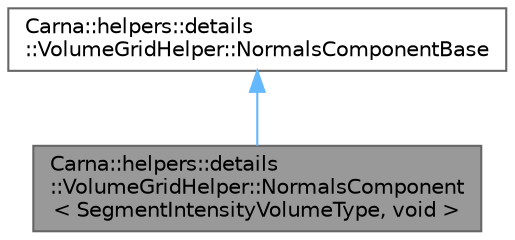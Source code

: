 digraph "Carna::helpers::details::VolumeGridHelper::NormalsComponent&lt; SegmentIntensityVolumeType, void &gt;"
{
 // LATEX_PDF_SIZE
  bgcolor="transparent";
  edge [fontname=Helvetica,fontsize=10,labelfontname=Helvetica,labelfontsize=10];
  node [fontname=Helvetica,fontsize=10,shape=box,height=0.2,width=0.4];
  Node1 [id="Node000001",label="Carna::helpers::details\l::VolumeGridHelper::NormalsComponent\l\< SegmentIntensityVolumeType, void \>",height=0.2,width=0.4,color="gray40", fillcolor="grey60", style="filled", fontcolor="black",tooltip="Specializes NormalsComponent when no normals are required."];
  Node2 -> Node1 [id="edge1_Node000001_Node000002",dir="back",color="steelblue1",style="solid",tooltip=" "];
  Node2 [id="Node000002",label="Carna::helpers::details\l::VolumeGridHelper::NormalsComponentBase",height=0.2,width=0.4,color="gray40", fillcolor="white", style="filled",URL="$classCarna_1_1helpers_1_1details_1_1VolumeGridHelper_1_1NormalsComponentBase.html",tooltip="Defines the NormalsComponent base class that is independent of type arguments."];
}
